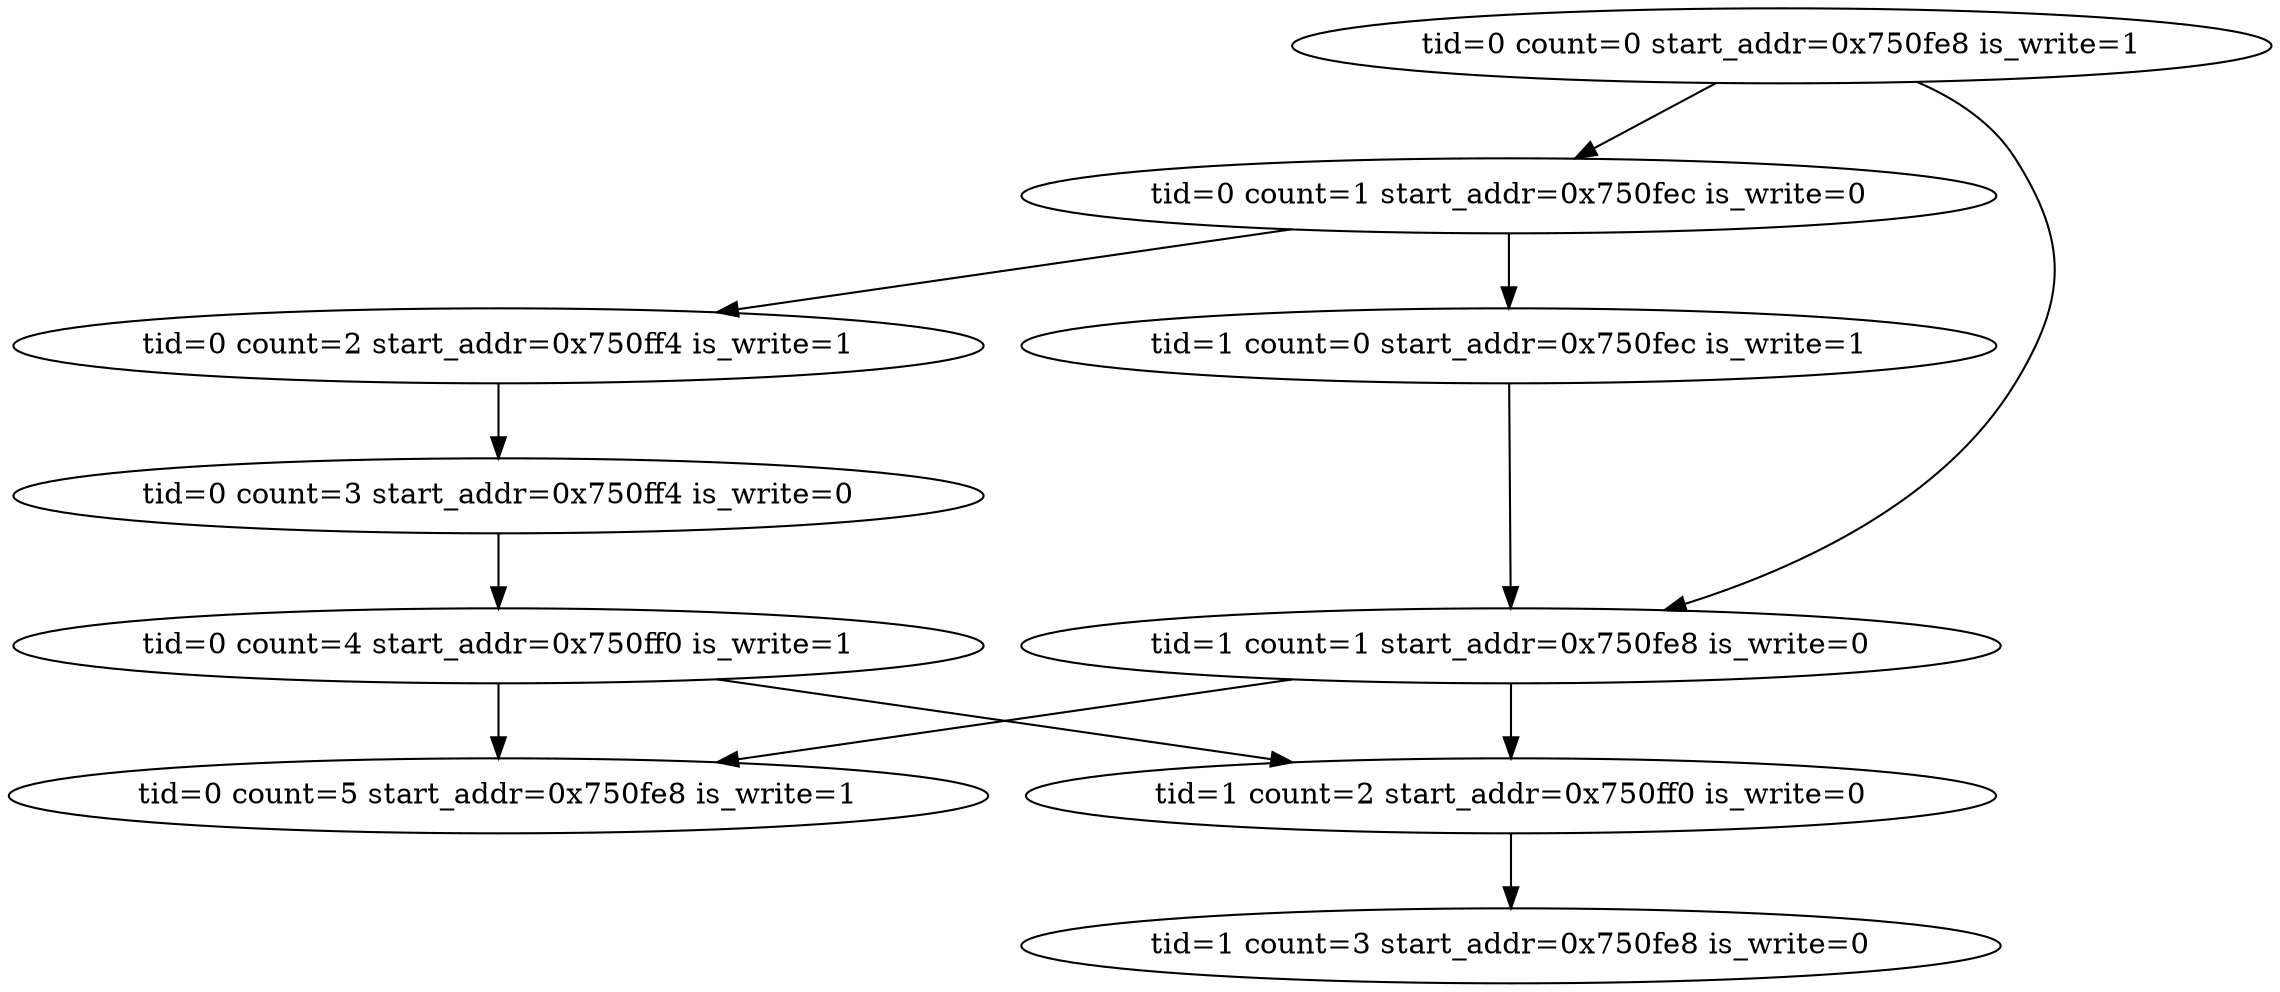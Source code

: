 digraph G {
0 [count=0, is_write=1, label="tid=0 count=0 start_addr=0x750fe8 is_write=1", start_addr="0x750fe8", tid=0];
1 [count=1, is_write=0, label="tid=0 count=1 start_addr=0x750fec is_write=0", start_addr="0x750fec", tid=0];
2 [count=2, is_write=1, label="tid=0 count=2 start_addr=0x750ff4 is_write=1", start_addr="0x750ff4", tid=0];
3 [count=3, is_write=0, label="tid=0 count=3 start_addr=0x750ff4 is_write=0", start_addr="0x750ff4", tid=0];
4 [count=4, is_write=1, label="tid=0 count=4 start_addr=0x750ff0 is_write=1", start_addr="0x750ff0", tid=0];
5 [count=5, is_write=1, label="tid=0 count=5 start_addr=0x750fe8 is_write=1", start_addr="0x750fe8", tid=0];
10 [count=0, is_write=1, label="tid=1 count=0 start_addr=0x750fec is_write=1", start_addr="0x750fec", tid=1];
11 [count=1, is_write=0, label="tid=1 count=1 start_addr=0x750fe8 is_write=0", start_addr="0x750fe8", tid=1];
12 [count=2, is_write=0, label="tid=1 count=2 start_addr=0x750ff0 is_write=0", start_addr="0x750ff0", tid=1];
13 [count=3, is_write=0, label="tid=1 count=3 start_addr=0x750fe8 is_write=0", start_addr="0x750fe8", tid=1];
0->1 ;
1->2 ;
2->3 ;
3->4 ;
4->5 ;
10->11 ;
11->12 ;
12->13 ;
0->11 ;
1->10 ;
4->12 ;
11->5 ;
}
